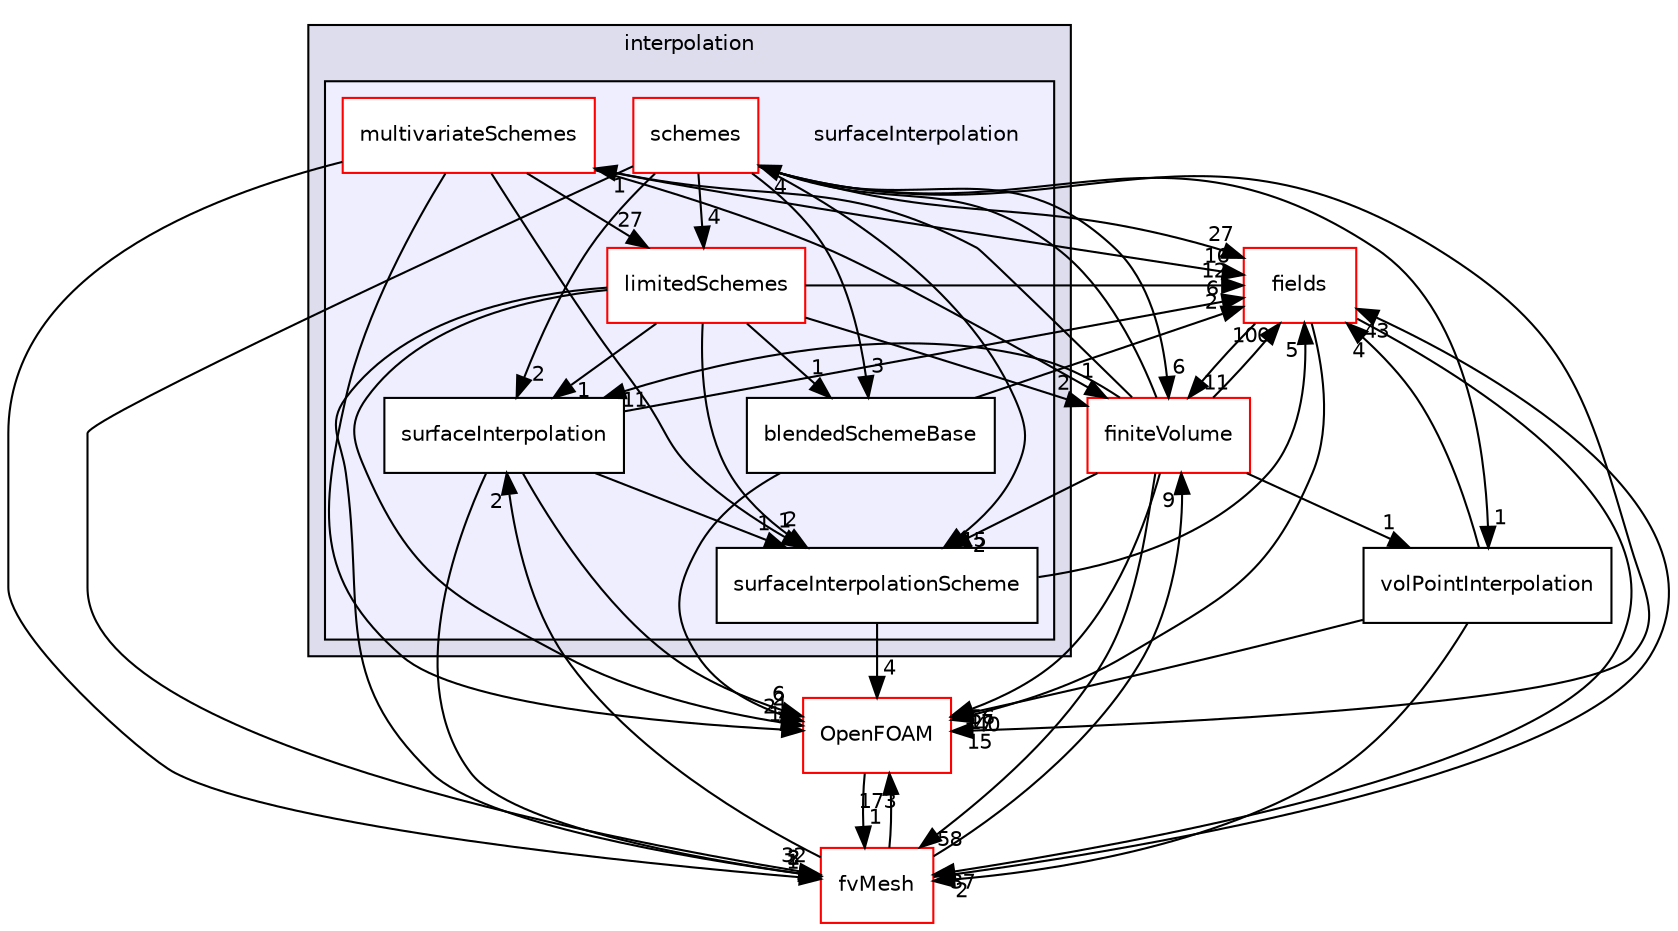 digraph "src/finiteVolume/interpolation/surfaceInterpolation" {
  bgcolor=transparent;
  compound=true
  node [ fontsize="10", fontname="Helvetica"];
  edge [ labelfontsize="10", labelfontname="Helvetica"];
  subgraph clusterdir_a586eb954e2e5e74ecf6fe95a2457777 {
    graph [ bgcolor="#ddddee", pencolor="black", label="interpolation" fontname="Helvetica", fontsize="10", URL="dir_a586eb954e2e5e74ecf6fe95a2457777.html"]
  subgraph clusterdir_4df5f063103ed43a92094c50d9ef5fe1 {
    graph [ bgcolor="#eeeeff", pencolor="black", label="" URL="dir_4df5f063103ed43a92094c50d9ef5fe1.html"];
    dir_4df5f063103ed43a92094c50d9ef5fe1 [shape=plaintext label="surfaceInterpolation"];
    dir_12a067b830ecef67be6217f1ffe5344c [shape=box label="blendedSchemeBase" color="black" fillcolor="white" style="filled" URL="dir_12a067b830ecef67be6217f1ffe5344c.html"];
    dir_3b094e1ce2b3f641da0071aec2c4e694 [shape=box label="limitedSchemes" color="red" fillcolor="white" style="filled" URL="dir_3b094e1ce2b3f641da0071aec2c4e694.html"];
    dir_5f7556748bbd257c389f2aea3abf7cc0 [shape=box label="multivariateSchemes" color="red" fillcolor="white" style="filled" URL="dir_5f7556748bbd257c389f2aea3abf7cc0.html"];
    dir_deb7d71175aa940c147966c547ebcb7e [shape=box label="schemes" color="red" fillcolor="white" style="filled" URL="dir_deb7d71175aa940c147966c547ebcb7e.html"];
    dir_6a5239496b78780b2a0dad3fa92ab857 [shape=box label="surfaceInterpolation" color="black" fillcolor="white" style="filled" URL="dir_6a5239496b78780b2a0dad3fa92ab857.html"];
    dir_19d3b1afd53ea5e65e1bc53b79dacb85 [shape=box label="surfaceInterpolationScheme" color="black" fillcolor="white" style="filled" URL="dir_19d3b1afd53ea5e65e1bc53b79dacb85.html"];
  }
  }
  dir_25ab4a83a983f7bb7a38b7f63bb141b7 [shape=box label="fields" color="red" URL="dir_25ab4a83a983f7bb7a38b7f63bb141b7.html"];
  dir_dd9fc39a8f9a2ae23f0e64eaf0f03929 [shape=box label="volPointInterpolation" URL="dir_dd9fc39a8f9a2ae23f0e64eaf0f03929.html"];
  dir_2ea871e4defbdbd60808750cae643c63 [shape=box label="finiteVolume" color="red" URL="dir_2ea871e4defbdbd60808750cae643c63.html"];
  dir_c382fa095c9c33d8673c0dd60aaef275 [shape=box label="fvMesh" color="red" URL="dir_c382fa095c9c33d8673c0dd60aaef275.html"];
  dir_c5473ff19b20e6ec4dfe5c310b3778a8 [shape=box label="OpenFOAM" color="red" URL="dir_c5473ff19b20e6ec4dfe5c310b3778a8.html"];
  dir_19d3b1afd53ea5e65e1bc53b79dacb85->dir_25ab4a83a983f7bb7a38b7f63bb141b7 [headlabel="5", labeldistance=1.5 headhref="dir_001268_000937.html"];
  dir_19d3b1afd53ea5e65e1bc53b79dacb85->dir_c5473ff19b20e6ec4dfe5c310b3778a8 [headlabel="4", labeldistance=1.5 headhref="dir_001268_001897.html"];
  dir_6a5239496b78780b2a0dad3fa92ab857->dir_19d3b1afd53ea5e65e1bc53b79dacb85 [headlabel="1", labeldistance=1.5 headhref="dir_001267_001268.html"];
  dir_6a5239496b78780b2a0dad3fa92ab857->dir_25ab4a83a983f7bb7a38b7f63bb141b7 [headlabel="6", labeldistance=1.5 headhref="dir_001267_000937.html"];
  dir_6a5239496b78780b2a0dad3fa92ab857->dir_c382fa095c9c33d8673c0dd60aaef275 [headlabel="2", labeldistance=1.5 headhref="dir_001267_001125.html"];
  dir_6a5239496b78780b2a0dad3fa92ab857->dir_c5473ff19b20e6ec4dfe5c310b3778a8 [headlabel="6", labeldistance=1.5 headhref="dir_001267_001897.html"];
  dir_25ab4a83a983f7bb7a38b7f63bb141b7->dir_2ea871e4defbdbd60808750cae643c63 [headlabel="11", labeldistance=1.5 headhref="dir_000937_001064.html"];
  dir_25ab4a83a983f7bb7a38b7f63bb141b7->dir_c382fa095c9c33d8673c0dd60aaef275 [headlabel="37", labeldistance=1.5 headhref="dir_000937_001125.html"];
  dir_25ab4a83a983f7bb7a38b7f63bb141b7->dir_c5473ff19b20e6ec4dfe5c310b3778a8 [headlabel="340", labeldistance=1.5 headhref="dir_000937_001897.html"];
  dir_12a067b830ecef67be6217f1ffe5344c->dir_25ab4a83a983f7bb7a38b7f63bb141b7 [headlabel="2", labeldistance=1.5 headhref="dir_001185_000937.html"];
  dir_12a067b830ecef67be6217f1ffe5344c->dir_c5473ff19b20e6ec4dfe5c310b3778a8 [headlabel="2", labeldistance=1.5 headhref="dir_001185_001897.html"];
  dir_dd9fc39a8f9a2ae23f0e64eaf0f03929->dir_25ab4a83a983f7bb7a38b7f63bb141b7 [headlabel="4", labeldistance=1.5 headhref="dir_001269_000937.html"];
  dir_dd9fc39a8f9a2ae23f0e64eaf0f03929->dir_c382fa095c9c33d8673c0dd60aaef275 [headlabel="2", labeldistance=1.5 headhref="dir_001269_001125.html"];
  dir_dd9fc39a8f9a2ae23f0e64eaf0f03929->dir_c5473ff19b20e6ec4dfe5c310b3778a8 [headlabel="17", labeldistance=1.5 headhref="dir_001269_001897.html"];
  dir_2ea871e4defbdbd60808750cae643c63->dir_19d3b1afd53ea5e65e1bc53b79dacb85 [headlabel="2", labeldistance=1.5 headhref="dir_001064_001268.html"];
  dir_2ea871e4defbdbd60808750cae643c63->dir_6a5239496b78780b2a0dad3fa92ab857 [headlabel="11", labeldistance=1.5 headhref="dir_001064_001267.html"];
  dir_2ea871e4defbdbd60808750cae643c63->dir_25ab4a83a983f7bb7a38b7f63bb141b7 [headlabel="100", labeldistance=1.5 headhref="dir_001064_000937.html"];
  dir_2ea871e4defbdbd60808750cae643c63->dir_dd9fc39a8f9a2ae23f0e64eaf0f03929 [headlabel="1", labeldistance=1.5 headhref="dir_001064_001269.html"];
  dir_2ea871e4defbdbd60808750cae643c63->dir_c382fa095c9c33d8673c0dd60aaef275 [headlabel="58", labeldistance=1.5 headhref="dir_001064_001125.html"];
  dir_2ea871e4defbdbd60808750cae643c63->dir_c5473ff19b20e6ec4dfe5c310b3778a8 [headlabel="56", labeldistance=1.5 headhref="dir_001064_001897.html"];
  dir_2ea871e4defbdbd60808750cae643c63->dir_5f7556748bbd257c389f2aea3abf7cc0 [headlabel="1", labeldistance=1.5 headhref="dir_001064_001212.html"];
  dir_2ea871e4defbdbd60808750cae643c63->dir_deb7d71175aa940c147966c547ebcb7e [headlabel="4", labeldistance=1.5 headhref="dir_001064_001225.html"];
  dir_c382fa095c9c33d8673c0dd60aaef275->dir_6a5239496b78780b2a0dad3fa92ab857 [headlabel="2", labeldistance=1.5 headhref="dir_001125_001267.html"];
  dir_c382fa095c9c33d8673c0dd60aaef275->dir_25ab4a83a983f7bb7a38b7f63bb141b7 [headlabel="43", labeldistance=1.5 headhref="dir_001125_000937.html"];
  dir_c382fa095c9c33d8673c0dd60aaef275->dir_2ea871e4defbdbd60808750cae643c63 [headlabel="9", labeldistance=1.5 headhref="dir_001125_001064.html"];
  dir_c382fa095c9c33d8673c0dd60aaef275->dir_c5473ff19b20e6ec4dfe5c310b3778a8 [headlabel="173", labeldistance=1.5 headhref="dir_001125_001897.html"];
  dir_3b094e1ce2b3f641da0071aec2c4e694->dir_19d3b1afd53ea5e65e1bc53b79dacb85 [headlabel="2", labeldistance=1.5 headhref="dir_001186_001268.html"];
  dir_3b094e1ce2b3f641da0071aec2c4e694->dir_6a5239496b78780b2a0dad3fa92ab857 [headlabel="1", labeldistance=1.5 headhref="dir_001186_001267.html"];
  dir_3b094e1ce2b3f641da0071aec2c4e694->dir_25ab4a83a983f7bb7a38b7f63bb141b7 [headlabel="12", labeldistance=1.5 headhref="dir_001186_000937.html"];
  dir_3b094e1ce2b3f641da0071aec2c4e694->dir_12a067b830ecef67be6217f1ffe5344c [headlabel="1", labeldistance=1.5 headhref="dir_001186_001185.html"];
  dir_3b094e1ce2b3f641da0071aec2c4e694->dir_2ea871e4defbdbd60808750cae643c63 [headlabel="2", labeldistance=1.5 headhref="dir_001186_001064.html"];
  dir_3b094e1ce2b3f641da0071aec2c4e694->dir_c382fa095c9c33d8673c0dd60aaef275 [headlabel="3", labeldistance=1.5 headhref="dir_001186_001125.html"];
  dir_3b094e1ce2b3f641da0071aec2c4e694->dir_c5473ff19b20e6ec4dfe5c310b3778a8 [headlabel="21", labeldistance=1.5 headhref="dir_001186_001897.html"];
  dir_c5473ff19b20e6ec4dfe5c310b3778a8->dir_c382fa095c9c33d8673c0dd60aaef275 [headlabel="1", labeldistance=1.5 headhref="dir_001897_001125.html"];
  dir_5f7556748bbd257c389f2aea3abf7cc0->dir_19d3b1afd53ea5e65e1bc53b79dacb85 [headlabel="1", labeldistance=1.5 headhref="dir_001212_001268.html"];
  dir_5f7556748bbd257c389f2aea3abf7cc0->dir_25ab4a83a983f7bb7a38b7f63bb141b7 [headlabel="16", labeldistance=1.5 headhref="dir_001212_000937.html"];
  dir_5f7556748bbd257c389f2aea3abf7cc0->dir_2ea871e4defbdbd60808750cae643c63 [headlabel="1", labeldistance=1.5 headhref="dir_001212_001064.html"];
  dir_5f7556748bbd257c389f2aea3abf7cc0->dir_c382fa095c9c33d8673c0dd60aaef275 [headlabel="1", labeldistance=1.5 headhref="dir_001212_001125.html"];
  dir_5f7556748bbd257c389f2aea3abf7cc0->dir_3b094e1ce2b3f641da0071aec2c4e694 [headlabel="27", labeldistance=1.5 headhref="dir_001212_001186.html"];
  dir_5f7556748bbd257c389f2aea3abf7cc0->dir_c5473ff19b20e6ec4dfe5c310b3778a8 [headlabel="1", labeldistance=1.5 headhref="dir_001212_001897.html"];
  dir_deb7d71175aa940c147966c547ebcb7e->dir_19d3b1afd53ea5e65e1bc53b79dacb85 [headlabel="15", labeldistance=1.5 headhref="dir_001225_001268.html"];
  dir_deb7d71175aa940c147966c547ebcb7e->dir_6a5239496b78780b2a0dad3fa92ab857 [headlabel="2", labeldistance=1.5 headhref="dir_001225_001267.html"];
  dir_deb7d71175aa940c147966c547ebcb7e->dir_25ab4a83a983f7bb7a38b7f63bb141b7 [headlabel="27", labeldistance=1.5 headhref="dir_001225_000937.html"];
  dir_deb7d71175aa940c147966c547ebcb7e->dir_12a067b830ecef67be6217f1ffe5344c [headlabel="3", labeldistance=1.5 headhref="dir_001225_001185.html"];
  dir_deb7d71175aa940c147966c547ebcb7e->dir_dd9fc39a8f9a2ae23f0e64eaf0f03929 [headlabel="1", labeldistance=1.5 headhref="dir_001225_001269.html"];
  dir_deb7d71175aa940c147966c547ebcb7e->dir_2ea871e4defbdbd60808750cae643c63 [headlabel="6", labeldistance=1.5 headhref="dir_001225_001064.html"];
  dir_deb7d71175aa940c147966c547ebcb7e->dir_3b094e1ce2b3f641da0071aec2c4e694 [headlabel="4", labeldistance=1.5 headhref="dir_001225_001186.html"];
  dir_deb7d71175aa940c147966c547ebcb7e->dir_c382fa095c9c33d8673c0dd60aaef275 [headlabel="32", labeldistance=1.5 headhref="dir_001225_001125.html"];
  dir_deb7d71175aa940c147966c547ebcb7e->dir_c5473ff19b20e6ec4dfe5c310b3778a8 [headlabel="15", labeldistance=1.5 headhref="dir_001225_001897.html"];
}
